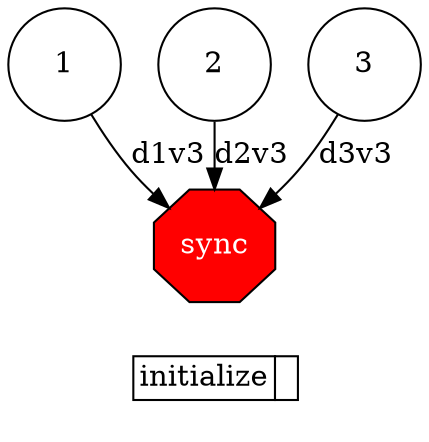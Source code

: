 digraph {
  rankdir=TB;
  labeljust="l";
  subgraph dependence_graph {
    ranksep=0.20;
    node[height=0.75];

1[shape=circle, style=filled fillcolor="#ffffff" fontcolor="#000000"];
2[shape=circle, style=filled fillcolor="#ffffff" fontcolor="#000000"];
3[shape=circle, style=filled fillcolor="#ffffff" fontcolor="#000000"];
Synchro1[label="sync", shape=octagon, style=filled fillcolor="#ff0000" fontcolor="#FFFFFF"];
1 -> Synchro1 [label="d1v3"];
2 -> Synchro1 [label="d2v3"];
3 -> Synchro1 [label="d3v3"];  }
  subgraph legend {
    rank=sink;
    node [shape=plaintext, height=0.75];
    ranksep=0.20;
    label = "Legend";
    key [label=<
      <table border="0" cellpadding="2" cellspacing="0" cellborder="1">
<tr>
<td align="right">initialize</td>
<td bgcolor="#ffffff">&nbsp;</td>
</tr>
      </table>
    >]
  }
}
